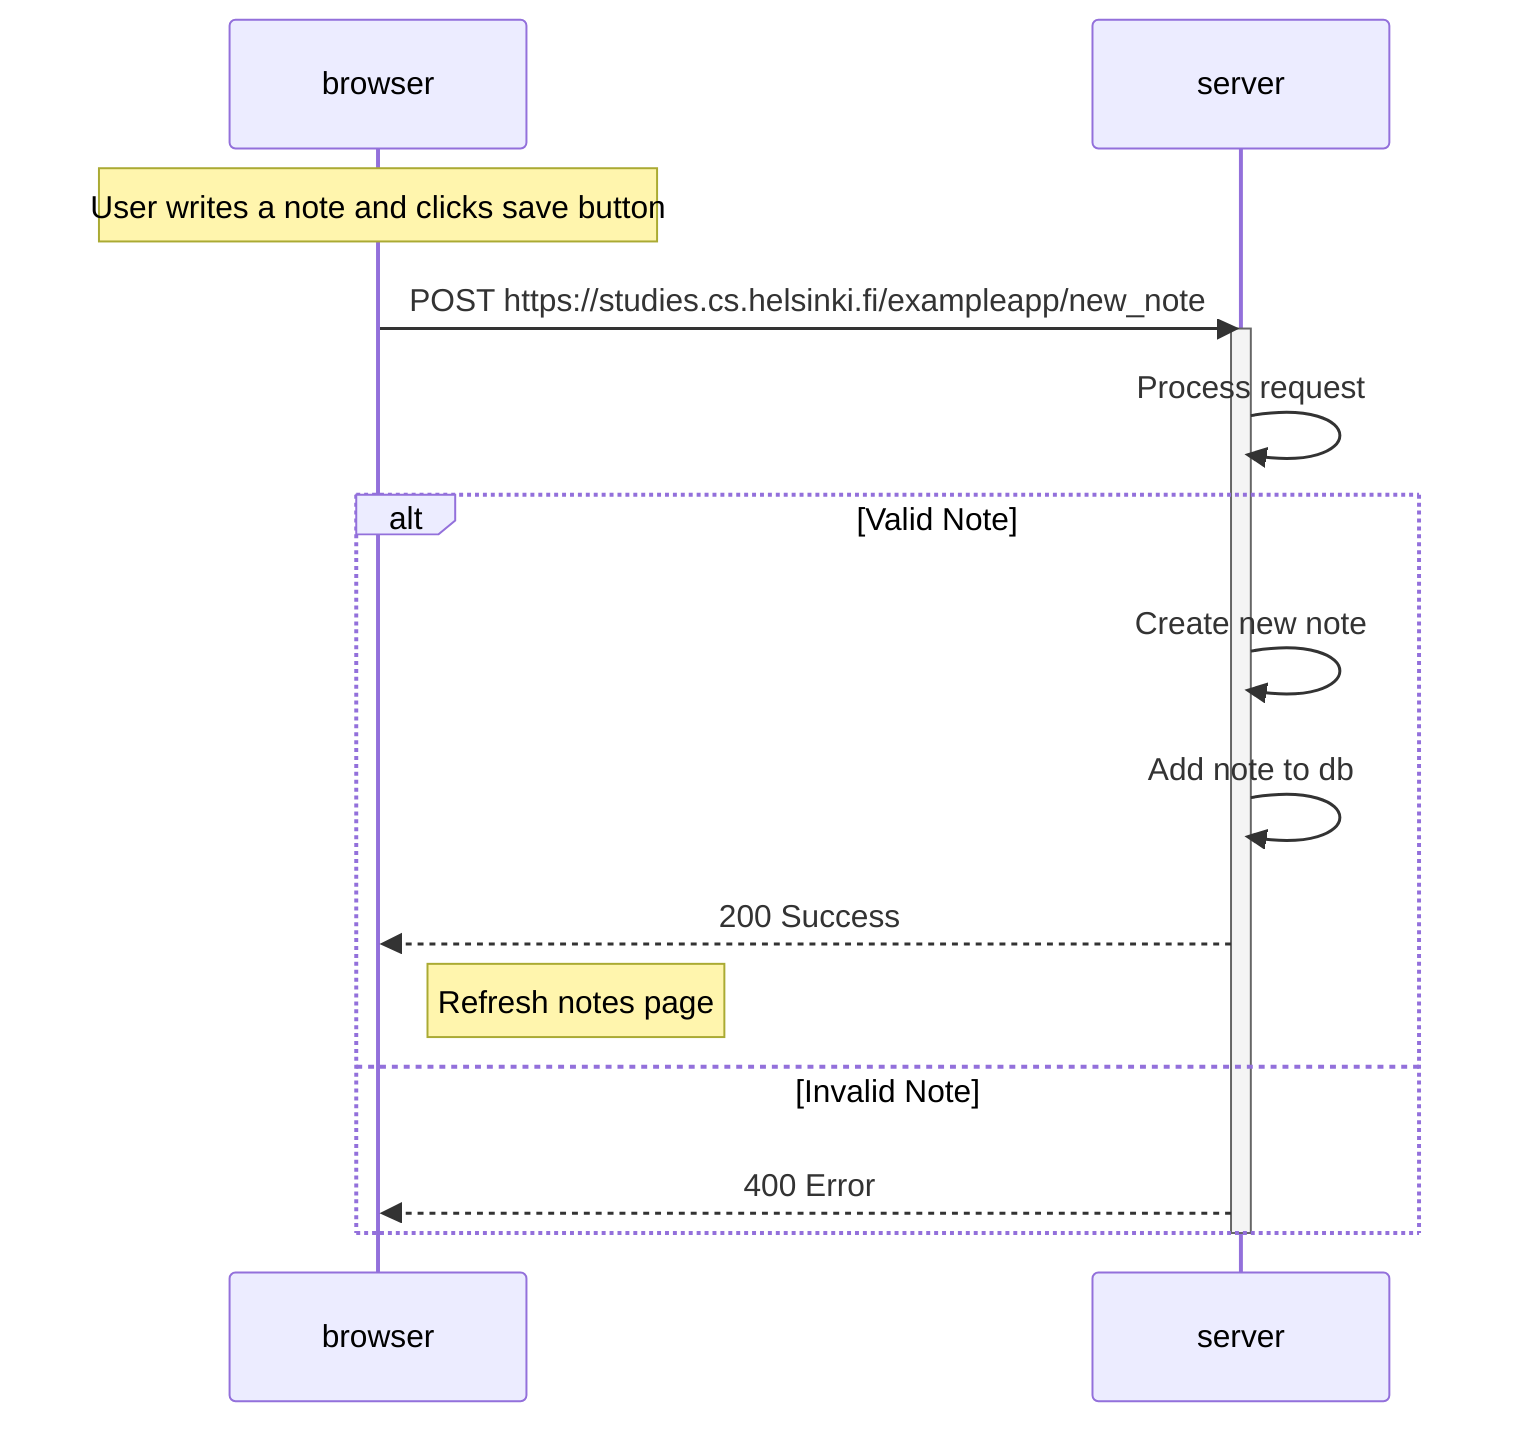 sequenceDiagram
    participant browser
    participant server

    Note over browser: User writes a note and clicks save button

    browser->>server: POST https://studies.cs.helsinki.fi/exampleapp/new_note
    activate server
    server->>server: Process request
    alt Valid Note
        server->>server: Create new note
        server->>server: Add note to db
        server-->>browser: 200 Success
        Note right of browser: Refresh notes page
    else Invalid Note
        server-->>browser: 400 Error
    end
    deactivate server